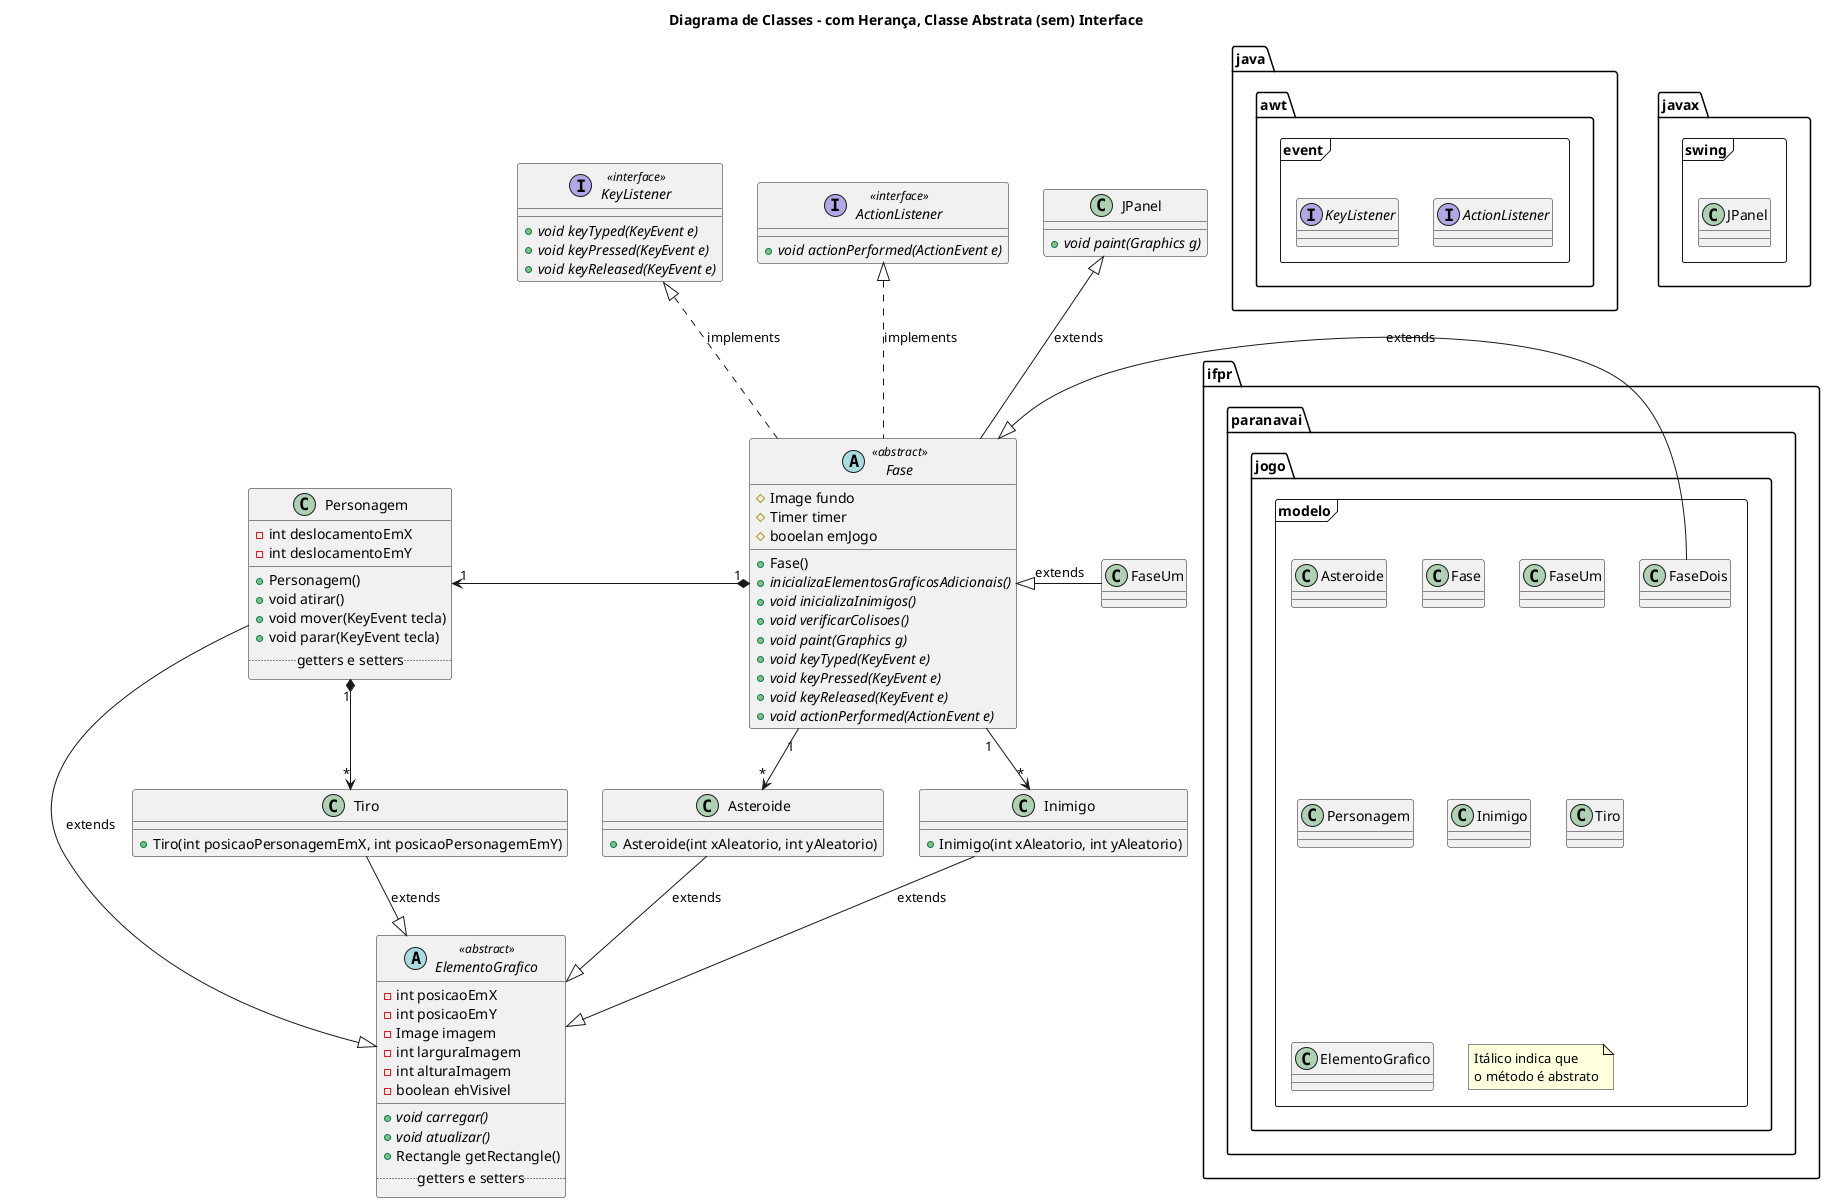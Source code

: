 @startuml

title Diagrama de Classes - com Herança, Classe Abstrata (sem) Interface

package ifpr.paranavai.jogo.modelo <<Frame>> {
    class Asteroide
    class Fase
    class FaseUm
    class FaseDois
    class Personagem
    class Inimigo
    class Tiro
    class ElementoGrafico
    note "Itálico indica que\no método é abstrato" as N1
}

package java.awt.event <<Frame>> {
    interface ActionListener
    interface KeyListener
}


package javax.swing <<Frame>> {
  class JPanel
}

class Asteroide{
    +Asteroide(int xAleatorio, int yAleatorio)
}

abstract class ElementoGrafico <<abstract>> {
    -int posicaoEmX
    -int posicaoEmY
    -Image imagem
    -int larguraImagem
    -int alturaImagem 
    -boolean ehVisivel
    __
    +{abstract} void carregar()
    +{abstract} void atualizar()
    +Rectangle getRectangle()
    .. getters e setters ..
}

abstract class Fase <<abstract>>{
    #Image fundo
    #Timer timer
    #booelan emJogo
    +Fase()
    +{abstract}inicializaElementosGraficosAdicionais()
    +{abstract} void inicializaInimigos()    
    +{abstract} void verificarColisoes()
    +{abstract} void paint(Graphics g)
    +{abstract} void keyTyped(KeyEvent e)
    +{abstract} void keyPressed(KeyEvent e)
    +{abstract} void keyReleased(KeyEvent e)
    +{abstract} void actionPerformed(ActionEvent e)
}

class Personagem{
    -int deslocamentoEmX
    -int deslocamentoEmY
    __
    +Personagem()
    +void atirar()
    +void mover(KeyEvent tecla)
    +void parar(KeyEvent tecla)
    .. getters e setters ..
}

class Inimigo{
    +Inimigo(int xAleatorio, int yAleatorio)
}

class Tiro {
    +Tiro(int posicaoPersonagemEmX, int posicaoPersonagemEmY)
}

class FaseUm {    
    
}

class JPanel{
    +{abstract} void paint(Graphics g)
}
interface ActionListener <<interface>> {
    +{abstract} void actionPerformed(ActionEvent e)
}

interface KeyListener <<interface>> {
    +{abstract} void keyTyped(KeyEvent e)
    +{abstract} void keyPressed(KeyEvent e)
    +{abstract} void keyReleased(KeyEvent e)
}

Fase -up-|> JPanel: extends
Fase -up.|> ActionListener: implements
Fase -up.|> KeyListener: implements
FaseUm -left-|> Fase: extends
FaseDois -left-|> Fase: extends


Fase "1" *-left-> "1" Personagem
Inimigo "*" <-up- "1" Fase
Asteroide "*" <-up- "1" Fase

Personagem "1" *--> "*" Tiro
Personagem --|> ElementoGrafico: extends

Tiro --|> ElementoGrafico: extends

Inimigo --|> ElementoGrafico: extends

Asteroide --|> ElementoGrafico: extends
@enduml